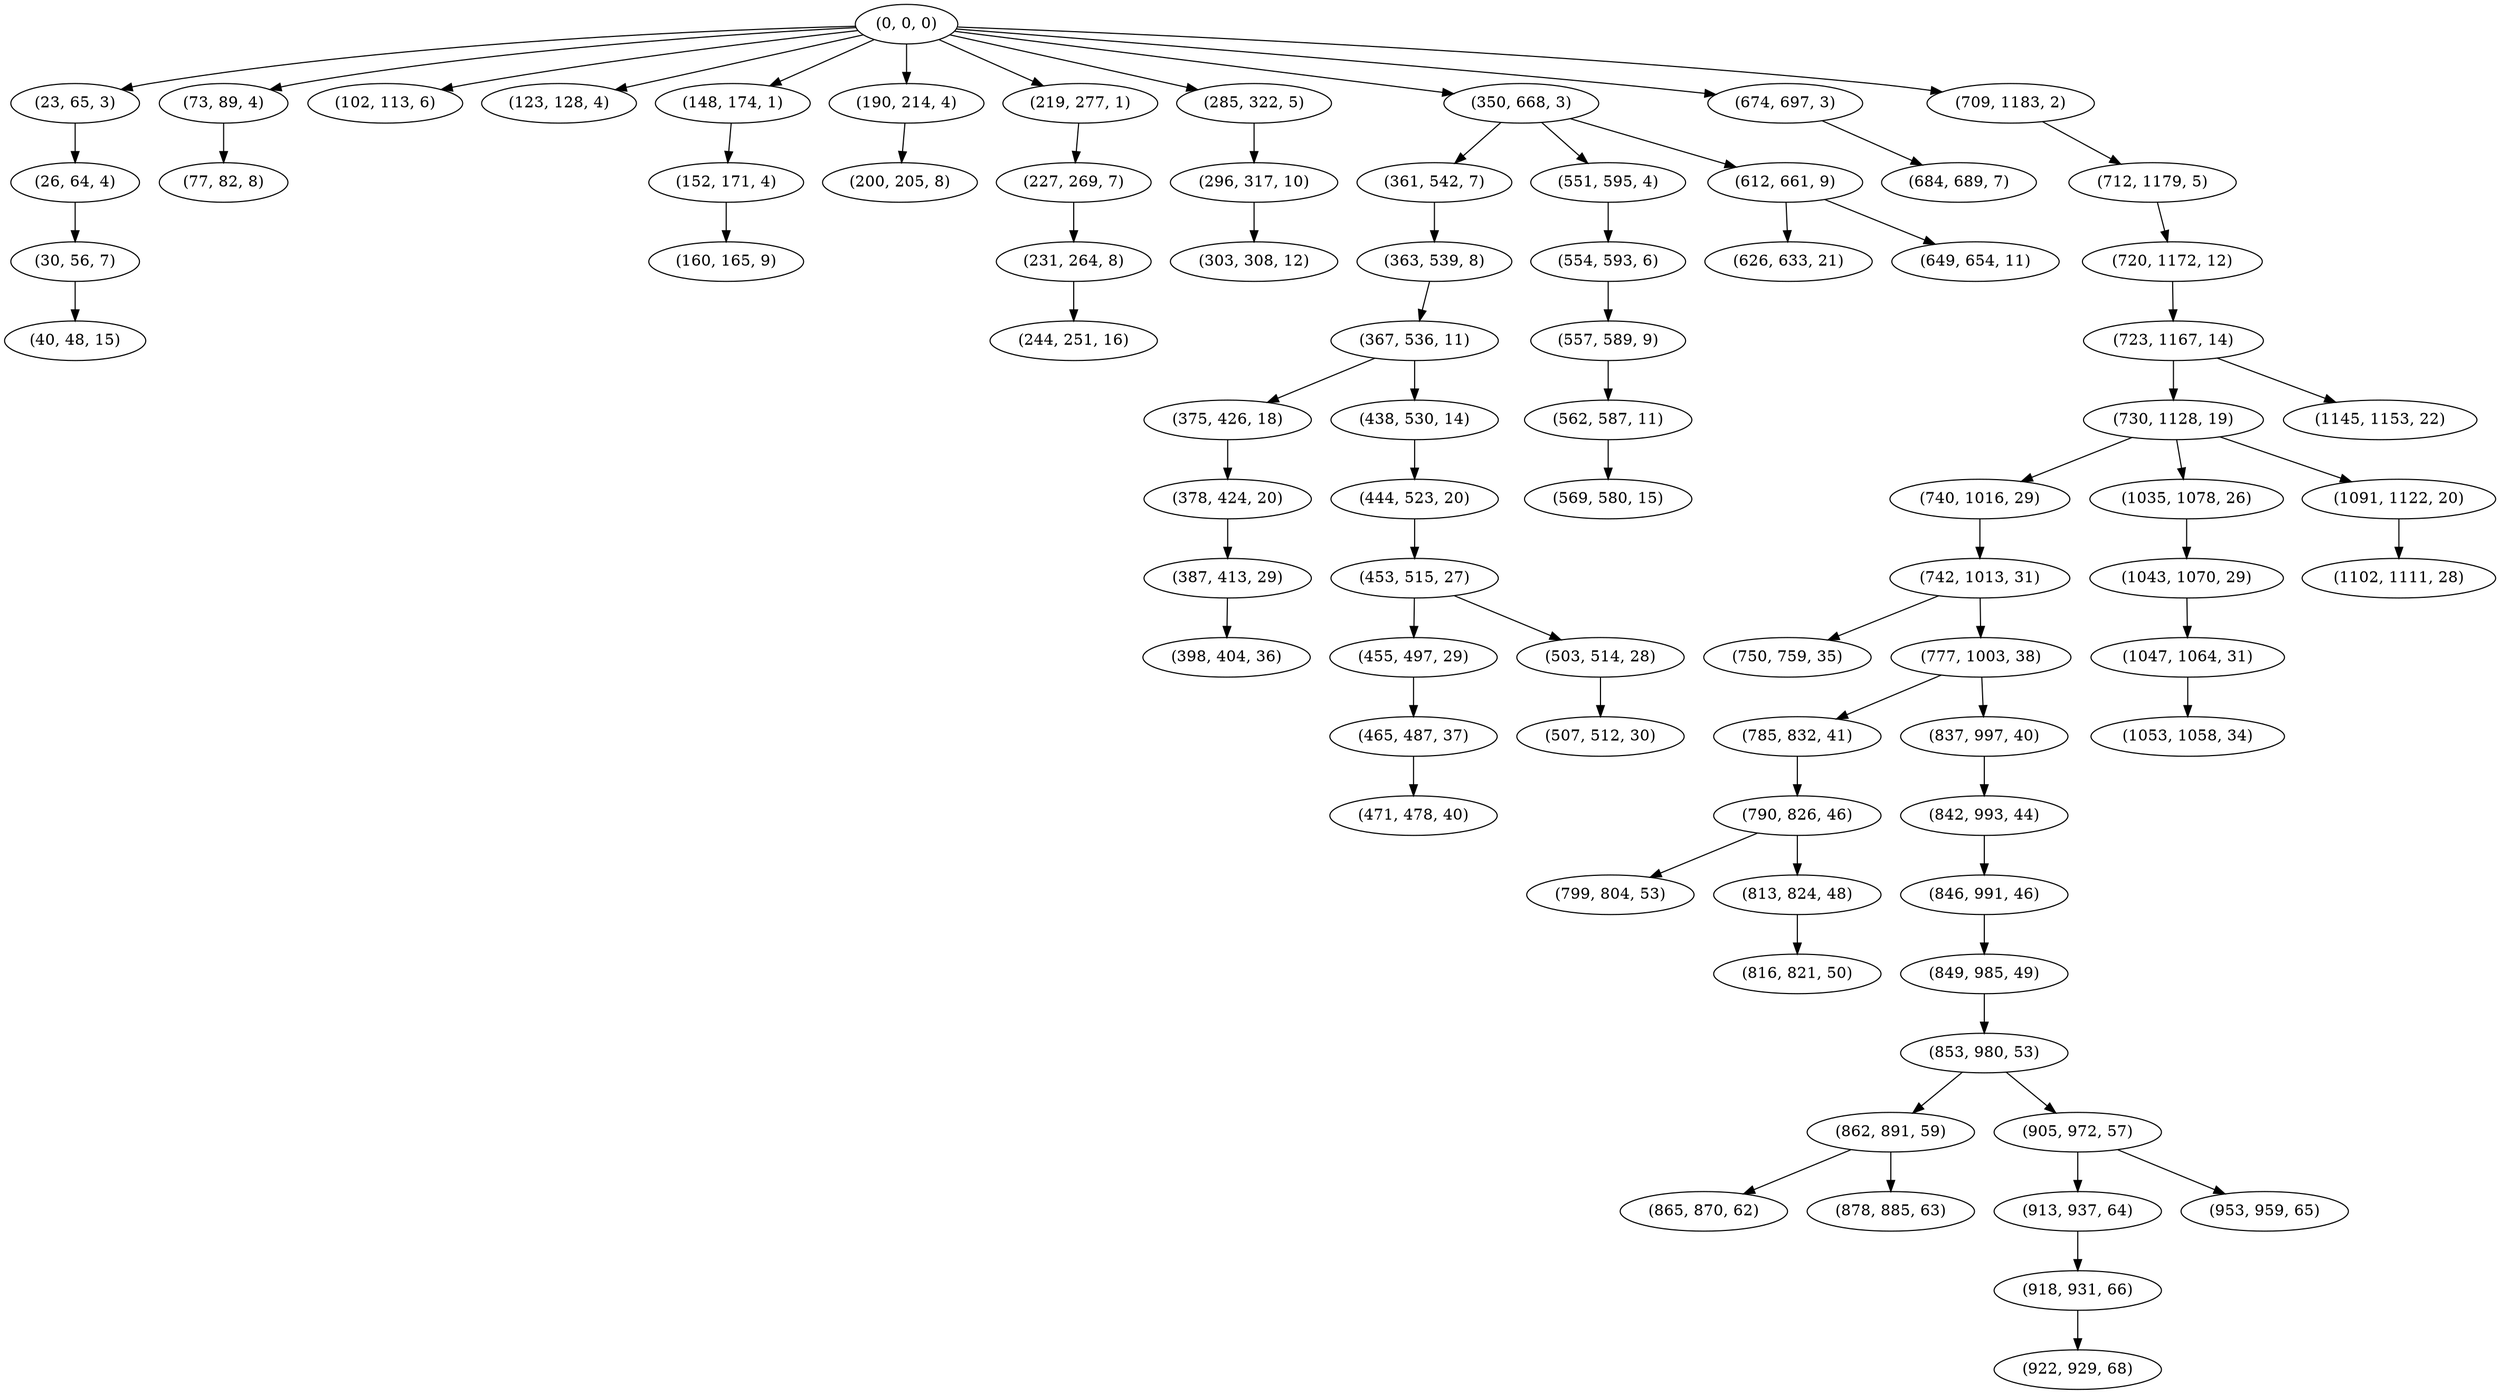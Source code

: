 digraph tree {
    "(0, 0, 0)";
    "(23, 65, 3)";
    "(26, 64, 4)";
    "(30, 56, 7)";
    "(40, 48, 15)";
    "(73, 89, 4)";
    "(77, 82, 8)";
    "(102, 113, 6)";
    "(123, 128, 4)";
    "(148, 174, 1)";
    "(152, 171, 4)";
    "(160, 165, 9)";
    "(190, 214, 4)";
    "(200, 205, 8)";
    "(219, 277, 1)";
    "(227, 269, 7)";
    "(231, 264, 8)";
    "(244, 251, 16)";
    "(285, 322, 5)";
    "(296, 317, 10)";
    "(303, 308, 12)";
    "(350, 668, 3)";
    "(361, 542, 7)";
    "(363, 539, 8)";
    "(367, 536, 11)";
    "(375, 426, 18)";
    "(378, 424, 20)";
    "(387, 413, 29)";
    "(398, 404, 36)";
    "(438, 530, 14)";
    "(444, 523, 20)";
    "(453, 515, 27)";
    "(455, 497, 29)";
    "(465, 487, 37)";
    "(471, 478, 40)";
    "(503, 514, 28)";
    "(507, 512, 30)";
    "(551, 595, 4)";
    "(554, 593, 6)";
    "(557, 589, 9)";
    "(562, 587, 11)";
    "(569, 580, 15)";
    "(612, 661, 9)";
    "(626, 633, 21)";
    "(649, 654, 11)";
    "(674, 697, 3)";
    "(684, 689, 7)";
    "(709, 1183, 2)";
    "(712, 1179, 5)";
    "(720, 1172, 12)";
    "(723, 1167, 14)";
    "(730, 1128, 19)";
    "(740, 1016, 29)";
    "(742, 1013, 31)";
    "(750, 759, 35)";
    "(777, 1003, 38)";
    "(785, 832, 41)";
    "(790, 826, 46)";
    "(799, 804, 53)";
    "(813, 824, 48)";
    "(816, 821, 50)";
    "(837, 997, 40)";
    "(842, 993, 44)";
    "(846, 991, 46)";
    "(849, 985, 49)";
    "(853, 980, 53)";
    "(862, 891, 59)";
    "(865, 870, 62)";
    "(878, 885, 63)";
    "(905, 972, 57)";
    "(913, 937, 64)";
    "(918, 931, 66)";
    "(922, 929, 68)";
    "(953, 959, 65)";
    "(1035, 1078, 26)";
    "(1043, 1070, 29)";
    "(1047, 1064, 31)";
    "(1053, 1058, 34)";
    "(1091, 1122, 20)";
    "(1102, 1111, 28)";
    "(1145, 1153, 22)";
    "(0, 0, 0)" -> "(23, 65, 3)";
    "(0, 0, 0)" -> "(73, 89, 4)";
    "(0, 0, 0)" -> "(102, 113, 6)";
    "(0, 0, 0)" -> "(123, 128, 4)";
    "(0, 0, 0)" -> "(148, 174, 1)";
    "(0, 0, 0)" -> "(190, 214, 4)";
    "(0, 0, 0)" -> "(219, 277, 1)";
    "(0, 0, 0)" -> "(285, 322, 5)";
    "(0, 0, 0)" -> "(350, 668, 3)";
    "(0, 0, 0)" -> "(674, 697, 3)";
    "(0, 0, 0)" -> "(709, 1183, 2)";
    "(23, 65, 3)" -> "(26, 64, 4)";
    "(26, 64, 4)" -> "(30, 56, 7)";
    "(30, 56, 7)" -> "(40, 48, 15)";
    "(73, 89, 4)" -> "(77, 82, 8)";
    "(148, 174, 1)" -> "(152, 171, 4)";
    "(152, 171, 4)" -> "(160, 165, 9)";
    "(190, 214, 4)" -> "(200, 205, 8)";
    "(219, 277, 1)" -> "(227, 269, 7)";
    "(227, 269, 7)" -> "(231, 264, 8)";
    "(231, 264, 8)" -> "(244, 251, 16)";
    "(285, 322, 5)" -> "(296, 317, 10)";
    "(296, 317, 10)" -> "(303, 308, 12)";
    "(350, 668, 3)" -> "(361, 542, 7)";
    "(350, 668, 3)" -> "(551, 595, 4)";
    "(350, 668, 3)" -> "(612, 661, 9)";
    "(361, 542, 7)" -> "(363, 539, 8)";
    "(363, 539, 8)" -> "(367, 536, 11)";
    "(367, 536, 11)" -> "(375, 426, 18)";
    "(367, 536, 11)" -> "(438, 530, 14)";
    "(375, 426, 18)" -> "(378, 424, 20)";
    "(378, 424, 20)" -> "(387, 413, 29)";
    "(387, 413, 29)" -> "(398, 404, 36)";
    "(438, 530, 14)" -> "(444, 523, 20)";
    "(444, 523, 20)" -> "(453, 515, 27)";
    "(453, 515, 27)" -> "(455, 497, 29)";
    "(453, 515, 27)" -> "(503, 514, 28)";
    "(455, 497, 29)" -> "(465, 487, 37)";
    "(465, 487, 37)" -> "(471, 478, 40)";
    "(503, 514, 28)" -> "(507, 512, 30)";
    "(551, 595, 4)" -> "(554, 593, 6)";
    "(554, 593, 6)" -> "(557, 589, 9)";
    "(557, 589, 9)" -> "(562, 587, 11)";
    "(562, 587, 11)" -> "(569, 580, 15)";
    "(612, 661, 9)" -> "(626, 633, 21)";
    "(612, 661, 9)" -> "(649, 654, 11)";
    "(674, 697, 3)" -> "(684, 689, 7)";
    "(709, 1183, 2)" -> "(712, 1179, 5)";
    "(712, 1179, 5)" -> "(720, 1172, 12)";
    "(720, 1172, 12)" -> "(723, 1167, 14)";
    "(723, 1167, 14)" -> "(730, 1128, 19)";
    "(723, 1167, 14)" -> "(1145, 1153, 22)";
    "(730, 1128, 19)" -> "(740, 1016, 29)";
    "(730, 1128, 19)" -> "(1035, 1078, 26)";
    "(730, 1128, 19)" -> "(1091, 1122, 20)";
    "(740, 1016, 29)" -> "(742, 1013, 31)";
    "(742, 1013, 31)" -> "(750, 759, 35)";
    "(742, 1013, 31)" -> "(777, 1003, 38)";
    "(777, 1003, 38)" -> "(785, 832, 41)";
    "(777, 1003, 38)" -> "(837, 997, 40)";
    "(785, 832, 41)" -> "(790, 826, 46)";
    "(790, 826, 46)" -> "(799, 804, 53)";
    "(790, 826, 46)" -> "(813, 824, 48)";
    "(813, 824, 48)" -> "(816, 821, 50)";
    "(837, 997, 40)" -> "(842, 993, 44)";
    "(842, 993, 44)" -> "(846, 991, 46)";
    "(846, 991, 46)" -> "(849, 985, 49)";
    "(849, 985, 49)" -> "(853, 980, 53)";
    "(853, 980, 53)" -> "(862, 891, 59)";
    "(853, 980, 53)" -> "(905, 972, 57)";
    "(862, 891, 59)" -> "(865, 870, 62)";
    "(862, 891, 59)" -> "(878, 885, 63)";
    "(905, 972, 57)" -> "(913, 937, 64)";
    "(905, 972, 57)" -> "(953, 959, 65)";
    "(913, 937, 64)" -> "(918, 931, 66)";
    "(918, 931, 66)" -> "(922, 929, 68)";
    "(1035, 1078, 26)" -> "(1043, 1070, 29)";
    "(1043, 1070, 29)" -> "(1047, 1064, 31)";
    "(1047, 1064, 31)" -> "(1053, 1058, 34)";
    "(1091, 1122, 20)" -> "(1102, 1111, 28)";
}
